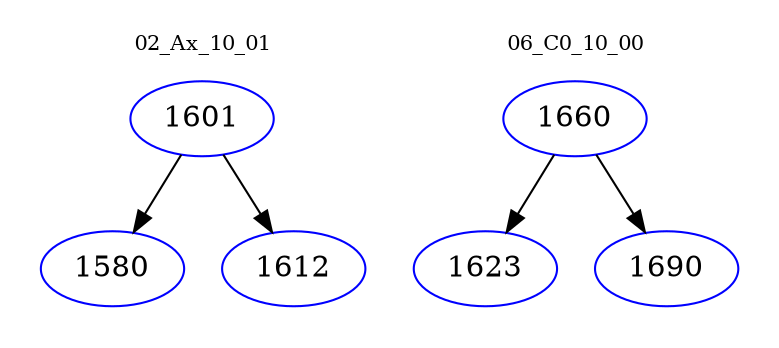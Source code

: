 digraph{
subgraph cluster_0 {
color = white
label = "02_Ax_10_01";
fontsize=10;
T0_1601 [label="1601", color="blue"]
T0_1601 -> T0_1580 [color="black"]
T0_1580 [label="1580", color="blue"]
T0_1601 -> T0_1612 [color="black"]
T0_1612 [label="1612", color="blue"]
}
subgraph cluster_1 {
color = white
label = "06_C0_10_00";
fontsize=10;
T1_1660 [label="1660", color="blue"]
T1_1660 -> T1_1623 [color="black"]
T1_1623 [label="1623", color="blue"]
T1_1660 -> T1_1690 [color="black"]
T1_1690 [label="1690", color="blue"]
}
}
